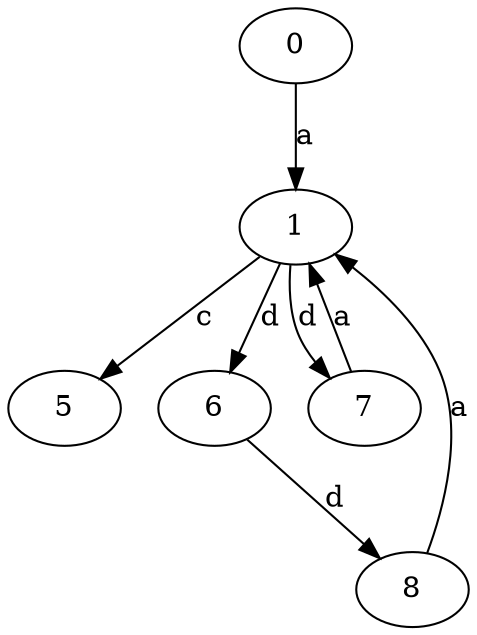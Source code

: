 strict digraph  {
0;
1;
5;
6;
7;
8;
0 -> 1  [label=a];
1 -> 5  [label=c];
1 -> 6  [label=d];
1 -> 7  [label=d];
6 -> 8  [label=d];
7 -> 1  [label=a];
8 -> 1  [label=a];
}
